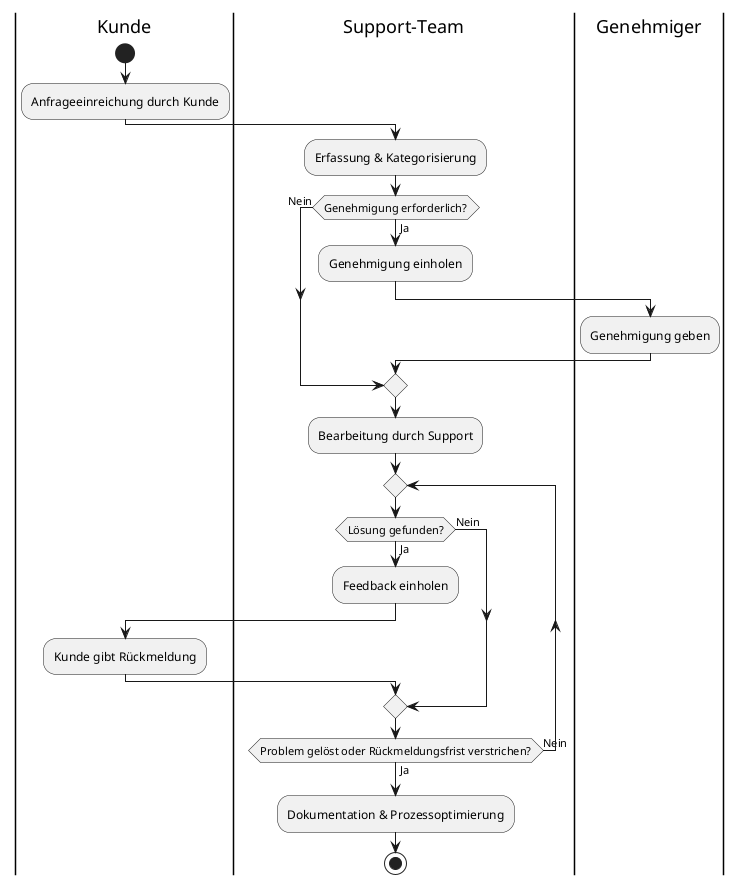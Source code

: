 @startuml

' flowchart TD
'     A[Anfrageeinreichung durch Kunde] --> B[Erfassung & Kategorisierung]
'     B --> C{Genehmigung erforderlich?}
'     C -- Ja --> D[Genehmigung einholen]
'     C -- Nein --> E[Bearbeitung durch Support]
'     D --> E
'     E --> F{Lösung gefunden?}
'     F -- Ja --> G[Abschluss & Feedback einholen]
'     F -- Nein --> H[Eskalation]
'     H --> E
'     G --> I[Dokumentation & Prozessoptimierung]

|Kunde|
start
:Anfrageeinreichung durch Kunde;

|Support-Team|
:Erfassung & Kategorisierung;
if (Genehmigung erforderlich?) then (Ja)
  :Genehmigung einholen;

    |Genehmiger|
    :Genehmigung geben;
else (Nein)
endif

|Support-Team|
:Bearbeitung durch Support;
repeat
  if (Lösung gefunden?) then (Ja)
    :Feedback einholen;

|Kunde|
:Kunde gibt Rückmeldung;

|Support-Team|
  else (Nein)
  endif
repeat while (Problem gelöst oder Rückmeldungsfrist verstrichen?) is (Nein) not (Ja)

:Dokumentation & Prozessoptimierung;
stop

@enduml